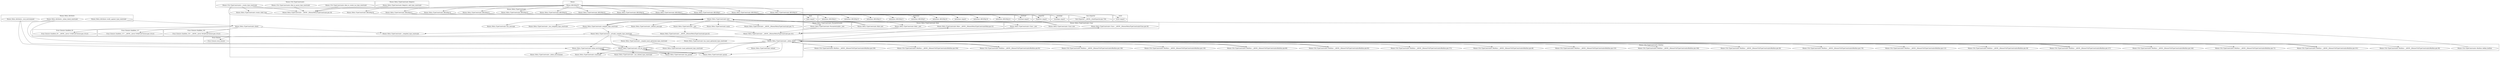 digraph {
graph [overlap=false]
subgraph cluster_Moose {
	label="Moose";
	"Moose::BEGIN@29";
}
subgraph cluster_Moose_Meta_TypeConstraint_Registry {
	label="Moose::Meta::TypeConstraint::Registry";
	"Moose::Meta::TypeConstraint::Registry::add_type_constraint";
}
subgraph cluster_metaclass {
	label="metaclass";
	"metaclass::BEGIN@14";
	"metaclass::BEGIN@16";
	"metaclass::import";
	"metaclass::BEGIN@18";
	"metaclass::BEGIN@3";
	"metaclass::BEGIN@15";
	"metaclass::BEGIN@13";
	"metaclass::BEGIN@10";
	"metaclass::BEGIN@11";
}
subgraph cluster_Moose_Meta_TypeConstraint_Class {
	label="Moose::Meta::TypeConstraint::Class";
	"Moose::Meta::TypeConstraint::Class::__ANON__[Moose/Meta/TypeConstraint/Class.pm:30]";
	"Moose::Meta::TypeConstraint::Class::new";
	"Moose::Meta::TypeConstraint::Class::_new";
}
subgraph cluster_base {
	label="base";
	"base::import";
}
subgraph cluster_Eval_Closure {
	label="Eval::Closure";
	"Eval::Closure::eval_closure";
}
subgraph cluster_Moose_Meta_TypeConstraint_Role {
	label="Moose::Meta::TypeConstraint::Role";
	"Moose::Meta::TypeConstraint::Role::__ANON__[Moose/Meta/TypeConstraint/Role.pm:32]";
	"Moose::Meta::TypeConstraint::Role::_new";
	"Moose::Meta::TypeConstraint::Role::new";
}
subgraph cluster_Eval_Closure_Sandbox_157 {
	label="Eval::Closure::Sandbox_157";
	"Eval::Closure::Sandbox_157::__ANON__[(eval 259)[Eval/Closure.pm:125]:3]";
}
subgraph cluster_Exporter {
	label="Exporter";
	"Exporter::import";
}
subgraph cluster_Eval_Closure_Sandbox_161 {
	label="Eval::Closure::Sandbox_161";
	"Eval::Closure::Sandbox_161::__ANON__[(eval 265)[Eval/Closure.pm:125]:3]";
}
subgraph cluster_Eval_Closure_Sandbox_65 {
	label="Eval::Closure::Sandbox_65";
	"Eval::Closure::Sandbox_65::__ANON__[(eval 133)[Eval/Closure.pm:125]:3]";
}
subgraph cluster_overload {
	label="overload";
	"overload::import";
}
subgraph cluster_Moose_Meta_Attribute {
	label="Moose::Meta::Attribute";
	"Moose::Meta::Attribute::verify_against_type_constraint";
	"Moose::Meta::Attribute::_eval_environment";
	"Moose::Meta::Attribute::_inline_check_constraint";
}
subgraph cluster_Moose_Meta_TypeConstraint {
	label="Moose::Meta::TypeConstraint";
	"Moose::Meta::TypeConstraint::__ANON__[Moose/Meta/TypeConstraint.pm:101]";
	"Moose::Meta::TypeConstraint::__ANON__[Moose/Meta/TypeConstraint.pm:77]";
	"Moose::Meta::TypeConstraint::_inline_check";
	"Moose::Meta::TypeConstraint::has_message";
	"Moose::Meta::TypeConstraint::_has_compiled_type_constraint";
	"Moose::Meta::TypeConstraint::_compile_hand_optimized_type_constraint";
	"Moose::Meta::TypeConstraint::BEGIN@3";
	"Moose::Meta::TypeConstraint::create_child_type";
	"Moose::Meta::TypeConstraint::new";
	"Moose::Meta::TypeConstraint::_inline_environment";
	"Moose::Meta::TypeConstraint::inline_environment";
	"Moose::Meta::TypeConstraint::__ANON__[Moose/Meta/TypeConstraint.pm:42]";
	"Moose::Meta::TypeConstraint::_new";
	"Moose::Meta::TypeConstraint::_default_message";
	"Moose::Meta::TypeConstraint::__ANON__[Moose/Meta/TypeConstraint.pm:16]";
	"Moose::Meta::TypeConstraint::can_be_inlined";
	"Moose::Meta::TypeConstraint::compile_type_constraint";
	"Moose::Meta::TypeConstraint::BEGIN@24";
	"Moose::Meta::TypeConstraint::name";
	"Moose::Meta::TypeConstraint::has_parent";
	"Moose::Meta::TypeConstraint::BEGIN@11";
	"Moose::Meta::TypeConstraint::BEGIN@20";
	"Moose::Meta::TypeConstraint::BEGIN@23";
	"Moose::Meta::TypeConstraint::BEGIN@21";
	"Moose::Meta::TypeConstraint::inlined";
	"Moose::Meta::TypeConstraint::BEGIN@22";
	"Moose::Meta::TypeConstraint::hand_optimized_type_constraint";
	"Moose::Meta::TypeConstraint::check";
	"Moose::Meta::TypeConstraint::_has_inlined_type_constraint";
	"Moose::Meta::TypeConstraint::_compiled_type_constraint";
	"Moose::Meta::TypeConstraint::BEGIN@10";
	"Moose::Meta::TypeConstraint::_actually_compile_type_constraint";
	"Moose::Meta::TypeConstraint::BEGIN@26";
	"Moose::Meta::TypeConstraint::BEGIN@12";
	"Moose::Meta::TypeConstraint::BEGIN@19";
	"Moose::Meta::TypeConstraint::parent";
	"Moose::Meta::TypeConstraint::BEGIN@14";
	"Moose::Meta::TypeConstraint::constraint";
	"Moose::Meta::TypeConstraint::has_hand_optimized_type_constraint";
}
subgraph cluster_warnings {
	label="warnings";
	"warnings::import";
}
subgraph cluster_Moose_Util_TypeConstraints {
	label="Moose::Util::TypeConstraints";
	"Moose::Util::TypeConstraints::_create_type_constraint";
	"Moose::Util::TypeConstraints::find_or_parse_type_constraint";
	"Moose::Util::TypeConstraints::find_or_create_isa_type_constraint";
}
subgraph cluster_Moose_Util_TypeConstraints_Builtins {
	label="Moose::Util::TypeConstraints::Builtins";
	"Moose::Util::TypeConstraints::Builtins::__ANON__[Moose/Util/TypeConstraints/Builtins.pm:72]";
	"Moose::Util::TypeConstraints::Builtins::__ANON__[Moose/Util/TypeConstraints/Builtins.pm:144]";
	"Moose::Util::TypeConstraints::Builtins::__ANON__[Moose/Util/TypeConstraints/Builtins.pm:157]";
	"Moose::Util::TypeConstraints::Builtins::__ANON__[Moose/Util/TypeConstraints/Builtins.pm:28]";
	"Moose::Util::TypeConstraints::Builtins::define_builtins";
	"Moose::Util::TypeConstraints::Builtins::__ANON__[Moose/Util/TypeConstraints/Builtins.pm:176]";
	"Moose::Util::TypeConstraints::Builtins::__ANON__[Moose/Util/TypeConstraints/Builtins.pm:58]";
	"Moose::Util::TypeConstraints::Builtins::__ANON__[Moose/Util/TypeConstraints/Builtins.pm:106]";
	"Moose::Util::TypeConstraints::Builtins::__ANON__[Moose/Util/TypeConstraints/Builtins.pm:133]";
	"Moose::Util::TypeConstraints::Builtins::__ANON__[Moose/Util/TypeConstraints/Builtins.pm:46]";
	"Moose::Util::TypeConstraints::Builtins::__ANON__[Moose/Util/TypeConstraints/Builtins.pm:272]";
	"Moose::Util::TypeConstraints::Builtins::__ANON__[Moose/Util/TypeConstraints/Builtins.pm:83]";
	"Moose::Util::TypeConstraints::Builtins::__ANON__[Moose/Util/TypeConstraints/Builtins.pm:66]";
	"Moose::Util::TypeConstraints::Builtins::__ANON__[Moose/Util/TypeConstraints/Builtins.pm:118]";
	"Moose::Util::TypeConstraints::Builtins::__ANON__[Moose/Util/TypeConstraints/Builtins.pm:138]";
	"Moose::Util::TypeConstraints::Builtins::__ANON__[Moose/Util/TypeConstraints/Builtins.pm:93]";
	"Moose::Util::TypeConstraints::Builtins::__ANON__[Moose/Util/TypeConstraints/Builtins.pm:204]";
	"Moose::Util::TypeConstraints::Builtins::__ANON__[Moose/Util/TypeConstraints/Builtins.pm:239]";
	"Moose::Util::TypeConstraints::Builtins::__ANON__[Moose/Util/TypeConstraints/Builtins.pm:39]";
	"Moose::Util::TypeConstraints::Builtins::__ANON__[Moose/Util/TypeConstraints/Builtins.pm:101]";
	"Moose::Util::TypeConstraints::Builtins::__ANON__[Moose/Util/TypeConstraints/Builtins.pm:113]";
}
subgraph cluster_Sub_Exporter {
	label="Sub::Exporter";
	"Sub::Exporter::__ANON__[Sub/Exporter.pm:756]";
}
subgraph cluster_Moose_Meta_TypeConstraint_Parameterizable {
	label="Moose::Meta::TypeConstraint::Parameterizable";
	"Moose::Meta::TypeConstraint::Parameterizable::_new";
}
subgraph cluster_strict {
	label="strict";
	"strict::import";
}
"Moose::Meta::TypeConstraint::BEGIN@12" -> "metaclass::BEGIN@3";
"Moose::Meta::Attribute::_inline_check_constraint" -> "Moose::Meta::TypeConstraint::_inline_check";
"Moose::Util::TypeConstraints::Builtins::__ANON__[Moose/Util/TypeConstraints/Builtins.pm:83]" -> "Moose::Meta::TypeConstraint::_inline_check";
"Moose::Util::TypeConstraints::Builtins::__ANON__[Moose/Util/TypeConstraints/Builtins.pm:157]" -> "Moose::Meta::TypeConstraint::_inline_check";
"Moose::Meta::TypeConstraint::_inline_check" -> "Moose::Meta::TypeConstraint::_inline_check";
"Moose::Util::TypeConstraints::Builtins::__ANON__[Moose/Util/TypeConstraints/Builtins.pm:66]" -> "Moose::Meta::TypeConstraint::_inline_check";
"Moose::Util::TypeConstraints::Builtins::__ANON__[Moose/Util/TypeConstraints/Builtins.pm:93]" -> "Moose::Meta::TypeConstraint::_inline_check";
"Moose::Meta::TypeConstraint::_actually_compile_type_constraint" -> "Moose::Meta::TypeConstraint::_inline_check";
"Moose::Util::TypeConstraints::Builtins::__ANON__[Moose/Util/TypeConstraints/Builtins.pm:101]" -> "Moose::Meta::TypeConstraint::_inline_check";
"Moose::Util::TypeConstraints::_create_type_constraint" -> "Moose::Meta::TypeConstraint::create_child_type";
"Moose::Meta::TypeConstraint::_inline_check" -> "Moose::Util::TypeConstraints::Builtins::__ANON__[Moose/Util/TypeConstraints/Builtins.pm:83]";
"Moose::BEGIN@29" -> "Moose::Meta::TypeConstraint::BEGIN@24";
"Moose::Meta::TypeConstraint::BEGIN@24" -> "Exporter::import";
"Moose::Meta::TypeConstraint::BEGIN@19" -> "Exporter::import";
"Moose::Meta::TypeConstraint::BEGIN@20" -> "Exporter::import";
"Moose::Meta::TypeConstraint::BEGIN@22" -> "Exporter::import";
"Moose::Meta::TypeConstraint::BEGIN@23" -> "Exporter::import";
"Moose::Meta::TypeConstraint::new" -> "Moose::Meta::TypeConstraint::Parameterizable::_new";
"Moose::Meta::TypeConstraint::BEGIN@12" -> "metaclass::BEGIN@11";
"Moose::Meta::TypeConstraint::can_be_inlined" -> "Moose::Meta::TypeConstraint::_has_inlined_type_constraint";
"Moose::BEGIN@29" -> "Moose::Meta::TypeConstraint::BEGIN@19";
"Moose::Meta::TypeConstraint::_inline_check" -> "Moose::Util::TypeConstraints::Builtins::__ANON__[Moose/Util/TypeConstraints/Builtins.pm:204]";
"Moose::Meta::TypeConstraint::_actually_compile_type_constraint" -> "Moose::Meta::TypeConstraint::has_hand_optimized_type_constraint";
"Moose::Meta::TypeConstraint::_inline_check" -> "Moose::Meta::TypeConstraint::Class::__ANON__[Moose/Meta/TypeConstraint/Class.pm:30]";
"Moose::Meta::TypeConstraint::_inline_check" -> "Moose::Util::TypeConstraints::Builtins::__ANON__[Moose/Util/TypeConstraints/Builtins.pm:28]";
"Moose::Meta::TypeConstraint::_inline_check" -> "Moose::Util::TypeConstraints::Builtins::__ANON__[Moose/Util/TypeConstraints/Builtins.pm:106]";
"Moose::Meta::TypeConstraint::_actually_compile_type_constraint" -> "Eval::Closure::eval_closure";
"Moose::Meta::TypeConstraint::new" -> "Moose::Meta::TypeConstraint::Class::_new";
"Moose::Meta::TypeConstraint::BEGIN@12" -> "metaclass::import";
"Moose::Meta::TypeConstraint::BEGIN@12" -> "metaclass::BEGIN@16";
"Moose::Meta::TypeConstraint::_inline_check" -> "Moose::Util::TypeConstraints::Builtins::__ANON__[Moose/Util/TypeConstraints/Builtins.pm:58]";
"Moose::BEGIN@29" -> "Moose::Meta::TypeConstraint::BEGIN@12";
"Moose::Meta::TypeConstraint::_inline_check" -> "Moose::Util::TypeConstraints::Builtins::__ANON__[Moose/Util/TypeConstraints/Builtins.pm:66]";
"Moose::Meta::TypeConstraint::_inline_check" -> "Moose::Meta::TypeConstraint::Role::__ANON__[Moose/Meta/TypeConstraint/Role.pm:32]";
"Moose::Meta::TypeConstraint::_inline_check" -> "Moose::Util::TypeConstraints::Builtins::__ANON__[Moose/Util/TypeConstraints/Builtins.pm:72]";
"Moose::Meta::TypeConstraint::_inline_check" -> "Moose::Util::TypeConstraints::Builtins::__ANON__[Moose/Util/TypeConstraints/Builtins.pm:144]";
"Moose::Meta::TypeConstraint::new" -> "Moose::Meta::TypeConstraint::_new";
"Moose::Util::TypeConstraints::_create_type_constraint" -> "Moose::Meta::TypeConstraint::__ANON__[Moose/Meta/TypeConstraint.pm:16]";
"Moose::Meta::TypeConstraint::Registry::add_type_constraint" -> "Moose::Meta::TypeConstraint::__ANON__[Moose/Meta/TypeConstraint.pm:16]";
"Moose::Util::TypeConstraints::find_or_create_isa_type_constraint" -> "Moose::Meta::TypeConstraint::__ANON__[Moose/Meta/TypeConstraint.pm:16]";
"Moose::Util::TypeConstraints::find_or_parse_type_constraint" -> "Moose::Meta::TypeConstraint::__ANON__[Moose/Meta/TypeConstraint.pm:16]";
"Moose::BEGIN@29" -> "Moose::Meta::TypeConstraint::BEGIN@20";
"Moose::Meta::TypeConstraint::_compile_hand_optimized_type_constraint" -> "Moose::Meta::TypeConstraint::hand_optimized_type_constraint";
"Moose::Meta::TypeConstraint::_inline_check" -> "Moose::Util::TypeConstraints::Builtins::__ANON__[Moose/Util/TypeConstraints/Builtins.pm:176]";
"Moose::Meta::TypeConstraint::BEGIN@26" -> "base::import";
"Moose::Meta::TypeConstraint::BEGIN@14" -> "overload::import";
"Moose::Meta::TypeConstraint::compile_type_constraint" -> "Moose::Meta::TypeConstraint::_actually_compile_type_constraint";
"Moose::Meta::TypeConstraint::check" -> "Eval::Closure::Sandbox_65::__ANON__[(eval 133)[Eval/Closure.pm:125]:3]";
"Moose::Meta::TypeConstraint::BEGIN@11" -> "warnings::import";
"Moose::BEGIN@29" -> "Moose::Meta::TypeConstraint::BEGIN@14";
"Moose::Meta::TypeConstraint::check" -> "Eval::Closure::Sandbox_157::__ANON__[(eval 259)[Eval/Closure.pm:125]:3]";
"Moose::Meta::TypeConstraint::new" -> "Moose::Meta::TypeConstraint::Role::_new";
"Moose::Meta::Attribute::_eval_environment" -> "Moose::Meta::TypeConstraint::inline_environment";
"Moose::Meta::TypeConstraint::inline_environment" -> "Moose::Meta::TypeConstraint::inline_environment";
"Moose::Meta::TypeConstraint::_actually_compile_type_constraint" -> "Moose::Meta::TypeConstraint::inline_environment";
"Moose::Meta::TypeConstraint::_inline_check" -> "Moose::Util::TypeConstraints::Builtins::__ANON__[Moose/Util/TypeConstraints/Builtins.pm:138]";
"Moose::Meta::Attribute::_eval_environment" -> "Moose::Meta::TypeConstraint::can_be_inlined";
"Moose::Meta::Attribute::_inline_check_constraint" -> "Moose::Meta::TypeConstraint::can_be_inlined";
"Moose::Meta::TypeConstraint::_inline_check" -> "Moose::Meta::TypeConstraint::can_be_inlined";
"Moose::Meta::TypeConstraint::can_be_inlined" -> "Moose::Meta::TypeConstraint::can_be_inlined";
"Moose::Meta::TypeConstraint::_actually_compile_type_constraint" -> "Moose::Meta::TypeConstraint::can_be_inlined";
"Moose::Meta::TypeConstraint::_inline_check" -> "Moose::Util::TypeConstraints::Builtins::__ANON__[Moose/Util/TypeConstraints/Builtins.pm:239]";
"Moose::Meta::TypeConstraint::compile_type_constraint" -> "Moose::Meta::TypeConstraint::_compiled_type_constraint";
"Moose::Meta::TypeConstraint::check" -> "Moose::Meta::TypeConstraint::_compiled_type_constraint";
"Moose::Meta::TypeConstraint::BEGIN@12" -> "metaclass::BEGIN@15";
"Moose::Meta::TypeConstraint::BEGIN@10" -> "strict::import";
"Moose::Meta::TypeConstraint::BEGIN@12" -> "metaclass::BEGIN@14";
"Moose::Meta::TypeConstraint::new" -> "Moose::Meta::TypeConstraint::__ANON__[Moose/Meta/TypeConstraint.pm:77]";
"Moose::BEGIN@29" -> "Moose::Meta::TypeConstraint::BEGIN@3";
"Moose::Meta::TypeConstraint::inline_environment" -> "Moose::Meta::TypeConstraint::_inline_environment";
"Moose::Meta::TypeConstraint::BEGIN@12" -> "metaclass::BEGIN@10";
"Moose::Meta::TypeConstraint::_inline_check" -> "Moose::Util::TypeConstraints::Builtins::__ANON__[Moose/Util/TypeConstraints/Builtins.pm:93]";
"Moose::Meta::TypeConstraint::Class::new" -> "Moose::Meta::TypeConstraint::compile_type_constraint";
"Moose::Meta::TypeConstraint::new" -> "Moose::Meta::TypeConstraint::compile_type_constraint";
"Moose::Meta::TypeConstraint::Role::new" -> "Moose::Meta::TypeConstraint::compile_type_constraint";
"Moose::Meta::TypeConstraint::new" -> "Moose::Meta::TypeConstraint::name";
"Moose::BEGIN@29" -> "Moose::Meta::TypeConstraint::BEGIN@21";
"Moose::Meta::TypeConstraint::_inline_check" -> "Moose::Meta::TypeConstraint::inlined";
"Moose::BEGIN@29" -> "Moose::Meta::TypeConstraint::BEGIN@22";
"Moose::Meta::Attribute::verify_against_type_constraint" -> "Moose::Meta::TypeConstraint::check";
"Moose::Meta::TypeConstraint::BEGIN@21" -> "Sub::Exporter::__ANON__[Sub/Exporter.pm:756]";
"Moose::Meta::TypeConstraint::Parameterizable::_new" -> "Moose::Meta::TypeConstraint::__ANON__[Moose/Meta/TypeConstraint.pm:101]";
"Moose::Meta::TypeConstraint::Role::_new" -> "Moose::Meta::TypeConstraint::__ANON__[Moose/Meta/TypeConstraint.pm:101]";
"Moose::Meta::TypeConstraint::_new" -> "Moose::Meta::TypeConstraint::__ANON__[Moose/Meta/TypeConstraint.pm:101]";
"Moose::Meta::TypeConstraint::Class::_new" -> "Moose::Meta::TypeConstraint::__ANON__[Moose/Meta/TypeConstraint.pm:101]";
"Moose::Meta::TypeConstraint::_inline_check" -> "Moose::Util::TypeConstraints::Builtins::__ANON__[Moose/Util/TypeConstraints/Builtins.pm:157]";
"Moose::Meta::TypeConstraint::new" -> "Moose::Meta::TypeConstraint::has_message";
"Moose::Meta::TypeConstraint::new" -> "Moose::Meta::TypeConstraint::_has_compiled_type_constraint";
"Moose::Meta::TypeConstraint::create_child_type" -> "Moose::Meta::TypeConstraint::new";
"Moose::Util::TypeConstraints::_create_type_constraint" -> "Moose::Meta::TypeConstraint::new";
"Moose::Util::TypeConstraints::Builtins::define_builtins" -> "Moose::Meta::TypeConstraint::new";
"Moose::Meta::TypeConstraint::Class::new" -> "Moose::Meta::TypeConstraint::new";
"Moose::Meta::TypeConstraint::Role::new" -> "Moose::Meta::TypeConstraint::new";
"Moose::Meta::TypeConstraint::BEGIN@12" -> "metaclass::BEGIN@18";
"Moose::Meta::TypeConstraint::new" -> "Moose::Meta::TypeConstraint::_default_message";
"Moose::BEGIN@29" -> "Moose::Meta::TypeConstraint::BEGIN@11";
"Moose::Meta::TypeConstraint::_inline_check" -> "Moose::Util::TypeConstraints::Builtins::__ANON__[Moose/Util/TypeConstraints/Builtins.pm:101]";
"Moose::Meta::TypeConstraint::check" -> "Eval::Closure::Sandbox_161::__ANON__[(eval 265)[Eval/Closure.pm:125]:3]";
"Moose::Meta::TypeConstraint::_inline_check" -> "Moose::Util::TypeConstraints::Builtins::__ANON__[Moose/Util/TypeConstraints/Builtins.pm:272]";
"Moose::Meta::TypeConstraint::_inline_check" -> "Moose::Util::TypeConstraints::Builtins::__ANON__[Moose/Util/TypeConstraints/Builtins.pm:113]";
"Moose::BEGIN@29" -> "Moose::Meta::TypeConstraint::BEGIN@23";
"Moose::Meta::TypeConstraint::_inline_check" -> "Moose::Util::TypeConstraints::Builtins::__ANON__[Moose/Util/TypeConstraints/Builtins.pm:39]";
"Moose::BEGIN@29" -> "Moose::Meta::TypeConstraint::BEGIN@10";
"Moose::BEGIN@29" -> "Moose::Meta::TypeConstraint::BEGIN@26";
"Moose::Meta::TypeConstraint::BEGIN@12" -> "metaclass::BEGIN@13";
"Moose::Meta::TypeConstraint::_inline_check" -> "Moose::Meta::TypeConstraint::parent";
"Moose::Meta::TypeConstraint::inline_environment" -> "Moose::Meta::TypeConstraint::parent";
"Moose::Meta::TypeConstraint::can_be_inlined" -> "Moose::Meta::TypeConstraint::parent";
"Moose::Meta::TypeConstraint::_inline_check" -> "Moose::Util::TypeConstraints::Builtins::__ANON__[Moose/Util/TypeConstraints/Builtins.pm:118]";
"Moose::Meta::TypeConstraint::_inline_check" -> "Moose::Meta::TypeConstraint::constraint";
"Moose::Meta::TypeConstraint::inline_environment" -> "Moose::Meta::TypeConstraint::constraint";
"Moose::Meta::TypeConstraint::can_be_inlined" -> "Moose::Meta::TypeConstraint::constraint";
"Moose::Meta::TypeConstraint::_actually_compile_type_constraint" -> "Moose::Meta::TypeConstraint::_compile_hand_optimized_type_constraint";
"Moose::Meta::TypeConstraint::_inline_check" -> "Moose::Util::TypeConstraints::Builtins::__ANON__[Moose/Util/TypeConstraints/Builtins.pm:133]";
"Moose::Meta::TypeConstraint::_inline_check" -> "Moose::Util::TypeConstraints::Builtins::__ANON__[Moose/Util/TypeConstraints/Builtins.pm:46]";
"Moose::Meta::TypeConstraint::_new" -> "Moose::Meta::TypeConstraint::__ANON__[Moose/Meta/TypeConstraint.pm:42]";
"Moose::Meta::TypeConstraint::_inline_check" -> "Moose::Meta::TypeConstraint::has_parent";
"Moose::Meta::TypeConstraint::inline_environment" -> "Moose::Meta::TypeConstraint::has_parent";
"Moose::Meta::TypeConstraint::can_be_inlined" -> "Moose::Meta::TypeConstraint::has_parent";
}
